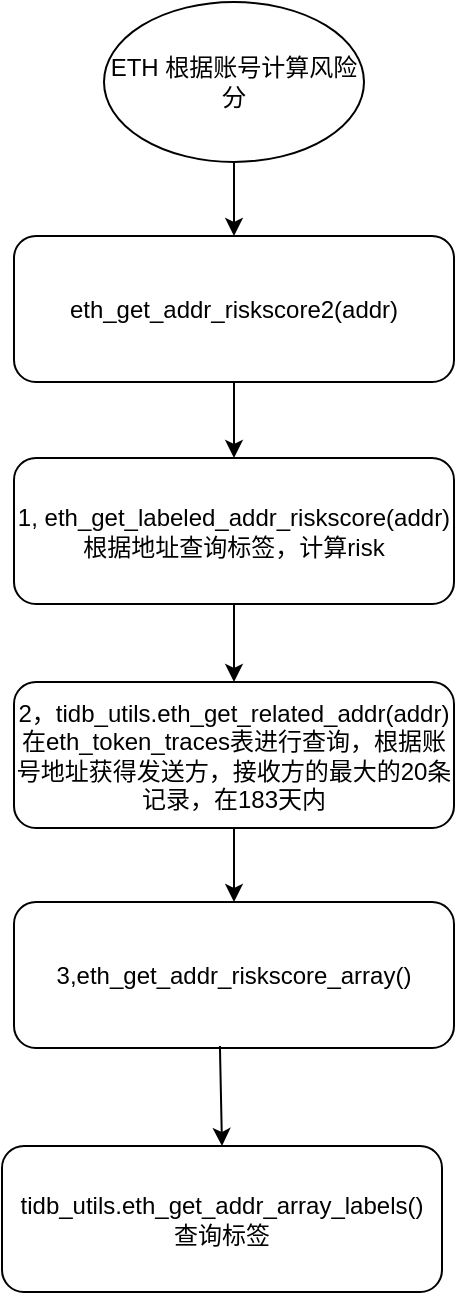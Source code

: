 <mxfile version="14.7.4" type="github">
  <diagram id="856ZvJbGQnMX7ldOnDJI" name="Page-1">
    <mxGraphModel dx="1465" dy="913" grid="1" gridSize="10" guides="1" tooltips="1" connect="1" arrows="1" fold="1" page="1" pageScale="1" pageWidth="827" pageHeight="1169" math="0" shadow="0">
      <root>
        <mxCell id="0" />
        <mxCell id="1" parent="0" />
        <mxCell id="XW7_ojzKSVhWm9udO3rs-1" value="ETH 根据账号计算风险分 " style="ellipse;whiteSpace=wrap;html=1;" vertex="1" parent="1">
          <mxGeometry x="105" y="40" width="130" height="80" as="geometry" />
        </mxCell>
        <mxCell id="XW7_ojzKSVhWm9udO3rs-2" value="eth_get_addr_riskscore2(addr)" style="rounded=1;whiteSpace=wrap;html=1;" vertex="1" parent="1">
          <mxGeometry x="60" y="157" width="220" height="73" as="geometry" />
        </mxCell>
        <mxCell id="XW7_ojzKSVhWm9udO3rs-3" value="" style="endArrow=classic;html=1;exitX=0.5;exitY=1;exitDx=0;exitDy=0;entryX=0.5;entryY=0;entryDx=0;entryDy=0;" edge="1" parent="1" source="XW7_ojzKSVhWm9udO3rs-1" target="XW7_ojzKSVhWm9udO3rs-2">
          <mxGeometry width="50" height="50" relative="1" as="geometry">
            <mxPoint x="140" y="380" as="sourcePoint" />
            <mxPoint x="160" y="160" as="targetPoint" />
          </mxGeometry>
        </mxCell>
        <mxCell id="XW7_ojzKSVhWm9udO3rs-5" value="1, eth_get_labeled_addr_riskscore(addr)&lt;br&gt;根据地址查询标签，计算risk" style="rounded=1;whiteSpace=wrap;html=1;" vertex="1" parent="1">
          <mxGeometry x="60" y="268" width="220" height="73" as="geometry" />
        </mxCell>
        <mxCell id="XW7_ojzKSVhWm9udO3rs-6" value="" style="endArrow=classic;html=1;exitX=0.5;exitY=1;exitDx=0;exitDy=0;entryX=0.5;entryY=0;entryDx=0;entryDy=0;" edge="1" parent="1" source="XW7_ojzKSVhWm9udO3rs-2" target="XW7_ojzKSVhWm9udO3rs-5">
          <mxGeometry width="50" height="50" relative="1" as="geometry">
            <mxPoint x="380" y="320" as="sourcePoint" />
            <mxPoint x="430" y="270" as="targetPoint" />
          </mxGeometry>
        </mxCell>
        <mxCell id="XW7_ojzKSVhWm9udO3rs-7" value="&lt;div&gt;2，tidb_utils.eth_get_related_addr(addr)&lt;/div&gt;&lt;div&gt;在eth_token_traces表进行查询，根据账号地址获得发送方，接收方的最大的20条记录，在183天内&lt;br&gt;&lt;/div&gt;" style="rounded=1;whiteSpace=wrap;html=1;" vertex="1" parent="1">
          <mxGeometry x="60" y="380" width="220" height="73" as="geometry" />
        </mxCell>
        <mxCell id="XW7_ojzKSVhWm9udO3rs-8" value="" style="endArrow=classic;html=1;exitX=0.5;exitY=1;exitDx=0;exitDy=0;entryX=0.5;entryY=0;entryDx=0;entryDy=0;" edge="1" parent="1" source="XW7_ojzKSVhWm9udO3rs-5" target="XW7_ojzKSVhWm9udO3rs-7">
          <mxGeometry width="50" height="50" relative="1" as="geometry">
            <mxPoint x="410" y="430" as="sourcePoint" />
            <mxPoint x="460" y="380" as="targetPoint" />
          </mxGeometry>
        </mxCell>
        <mxCell id="XW7_ojzKSVhWm9udO3rs-13" value="3,eth_get_addr_riskscore_array()" style="rounded=1;whiteSpace=wrap;html=1;" vertex="1" parent="1">
          <mxGeometry x="60" y="490" width="220" height="73" as="geometry" />
        </mxCell>
        <mxCell id="XW7_ojzKSVhWm9udO3rs-14" value="" style="endArrow=classic;html=1;exitX=0.5;exitY=1;exitDx=0;exitDy=0;entryX=0.5;entryY=0;entryDx=0;entryDy=0;entryPerimeter=0;" edge="1" parent="1" source="XW7_ojzKSVhWm9udO3rs-7" target="XW7_ojzKSVhWm9udO3rs-13">
          <mxGeometry width="50" height="50" relative="1" as="geometry">
            <mxPoint x="440" y="540" as="sourcePoint" />
            <mxPoint x="170" y="510" as="targetPoint" />
          </mxGeometry>
        </mxCell>
        <mxCell id="XW7_ojzKSVhWm9udO3rs-16" value="tidb_utils.eth_get_addr_array_labels()&lt;br&gt;查询标签" style="rounded=1;whiteSpace=wrap;html=1;" vertex="1" parent="1">
          <mxGeometry x="54" y="612" width="220" height="73" as="geometry" />
        </mxCell>
        <mxCell id="XW7_ojzKSVhWm9udO3rs-19" value="" style="endArrow=classic;html=1;exitX=0.468;exitY=0.986;exitDx=0;exitDy=0;exitPerimeter=0;entryX=0.5;entryY=0;entryDx=0;entryDy=0;" edge="1" parent="1" source="XW7_ojzKSVhWm9udO3rs-13" target="XW7_ojzKSVhWm9udO3rs-16">
          <mxGeometry width="50" height="50" relative="1" as="geometry">
            <mxPoint x="370" y="670" as="sourcePoint" />
            <mxPoint x="420" y="620" as="targetPoint" />
          </mxGeometry>
        </mxCell>
      </root>
    </mxGraphModel>
  </diagram>
</mxfile>
